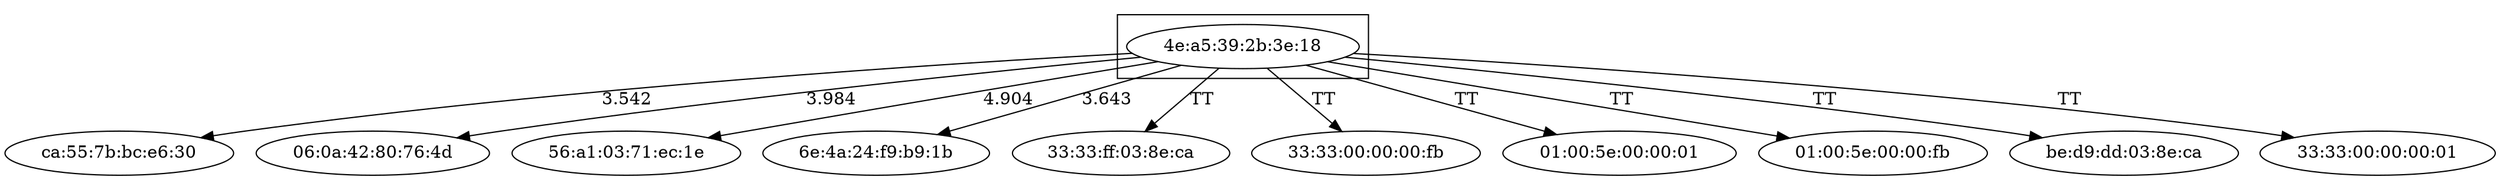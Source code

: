 digraph {
	subgraph "cluster_4e:a5:39:2b:3e:18" {
		"4e:a5:39:2b:3e:18"
	}
	"4e:a5:39:2b:3e:18" -> "ca:55:7b:bc:e6:30" [label="3.542"]
	"4e:a5:39:2b:3e:18" -> "06:0a:42:80:76:4d" [label="3.984"]
	"4e:a5:39:2b:3e:18" -> "56:a1:03:71:ec:1e" [label="4.904"]
	"4e:a5:39:2b:3e:18" -> "6e:4a:24:f9:b9:1b" [label="3.643"]
	"4e:a5:39:2b:3e:18" -> "33:33:ff:03:8e:ca" [label="TT"]
	"4e:a5:39:2b:3e:18" -> "33:33:00:00:00:fb" [label="TT"]
	"4e:a5:39:2b:3e:18" -> "01:00:5e:00:00:01" [label="TT"]
	"4e:a5:39:2b:3e:18" -> "01:00:5e:00:00:fb" [label="TT"]
	"4e:a5:39:2b:3e:18" -> "be:d9:dd:03:8e:ca" [label="TT"]
	"4e:a5:39:2b:3e:18" -> "33:33:00:00:00:01" [label="TT"]
}

